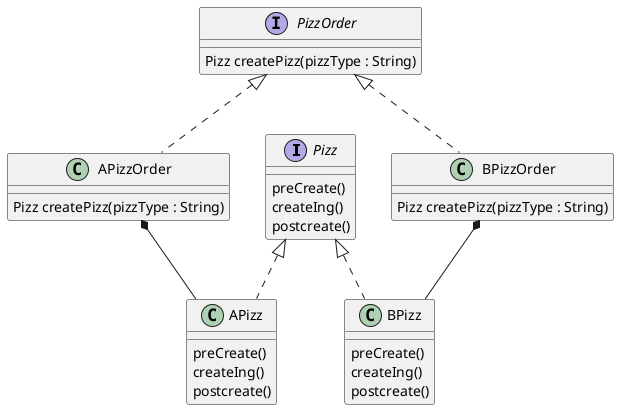 @startuml

interface Pizz
Pizz : preCreate()
Pizz : createIng()
Pizz : postcreate()


class APizz
APizz : preCreate()
APizz : createIng()
APizz : postcreate()

class BPizz
BPizz : preCreate()
BPizz : createIng()
BPizz : postcreate()


Pizz <|.. APizz
Pizz <|.. BPizz


interface PizzOrder
PizzOrder : Pizz createPizz(pizzType : String)

class APizzOrder
APizzOrder : Pizz createPizz(pizzType : String)

class BPizzOrder
BPizzOrder : Pizz createPizz(pizzType : String)

APizzOrder *-- APizz
BPizzOrder *-- BPizz



PizzOrder <|.. APizzOrder
PizzOrder <|.. BPizzOrder

@enduml